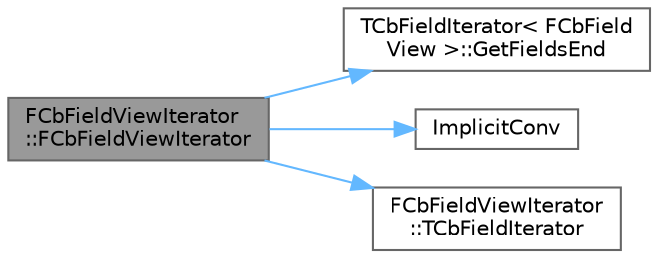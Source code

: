 digraph "FCbFieldViewIterator::FCbFieldViewIterator"
{
 // INTERACTIVE_SVG=YES
 // LATEX_PDF_SIZE
  bgcolor="transparent";
  edge [fontname=Helvetica,fontsize=10,labelfontname=Helvetica,labelfontsize=10];
  node [fontname=Helvetica,fontsize=10,shape=box,height=0.2,width=0.4];
  rankdir="LR";
  Node1 [id="Node000001",label="FCbFieldViewIterator\l::FCbFieldViewIterator",height=0.2,width=0.4,color="gray40", fillcolor="grey60", style="filled", fontcolor="black",tooltip="Construct an iterator from another iterator."];
  Node1 -> Node2 [id="edge1_Node000001_Node000002",color="steelblue1",style="solid",tooltip=" "];
  Node2 [id="Node000002",label="TCbFieldIterator\< FCbField\lView \>::GetFieldsEnd",height=0.2,width=0.4,color="grey40", fillcolor="white", style="filled",URL="$d5/de3/classTCbFieldIterator.html#a39ca94e4ef07bc7875ad182c7048ba56",tooltip=" "];
  Node1 -> Node3 [id="edge2_Node000001_Node000003",color="steelblue1",style="solid",tooltip=" "];
  Node3 [id="Node000003",label="ImplicitConv",height=0.2,width=0.4,color="grey40", fillcolor="white", style="filled",URL="$d4/d24/UnrealTemplate_8h.html#a9fa7c37bbe9a78c929140d67c03c21c1",tooltip="Uses implicit conversion to create an instance of a specific type."];
  Node1 -> Node4 [id="edge3_Node000001_Node000004",color="steelblue1",style="solid",tooltip=" "];
  Node4 [id="Node000004",label="FCbFieldViewIterator\l::TCbFieldIterator",height=0.2,width=0.4,color="grey40", fillcolor="white", style="filled",URL="$d0/d08/classFCbFieldViewIterator.html#af482aaee3bb277168efa2edf199486ad",tooltip="Construct an empty field range."];
}
